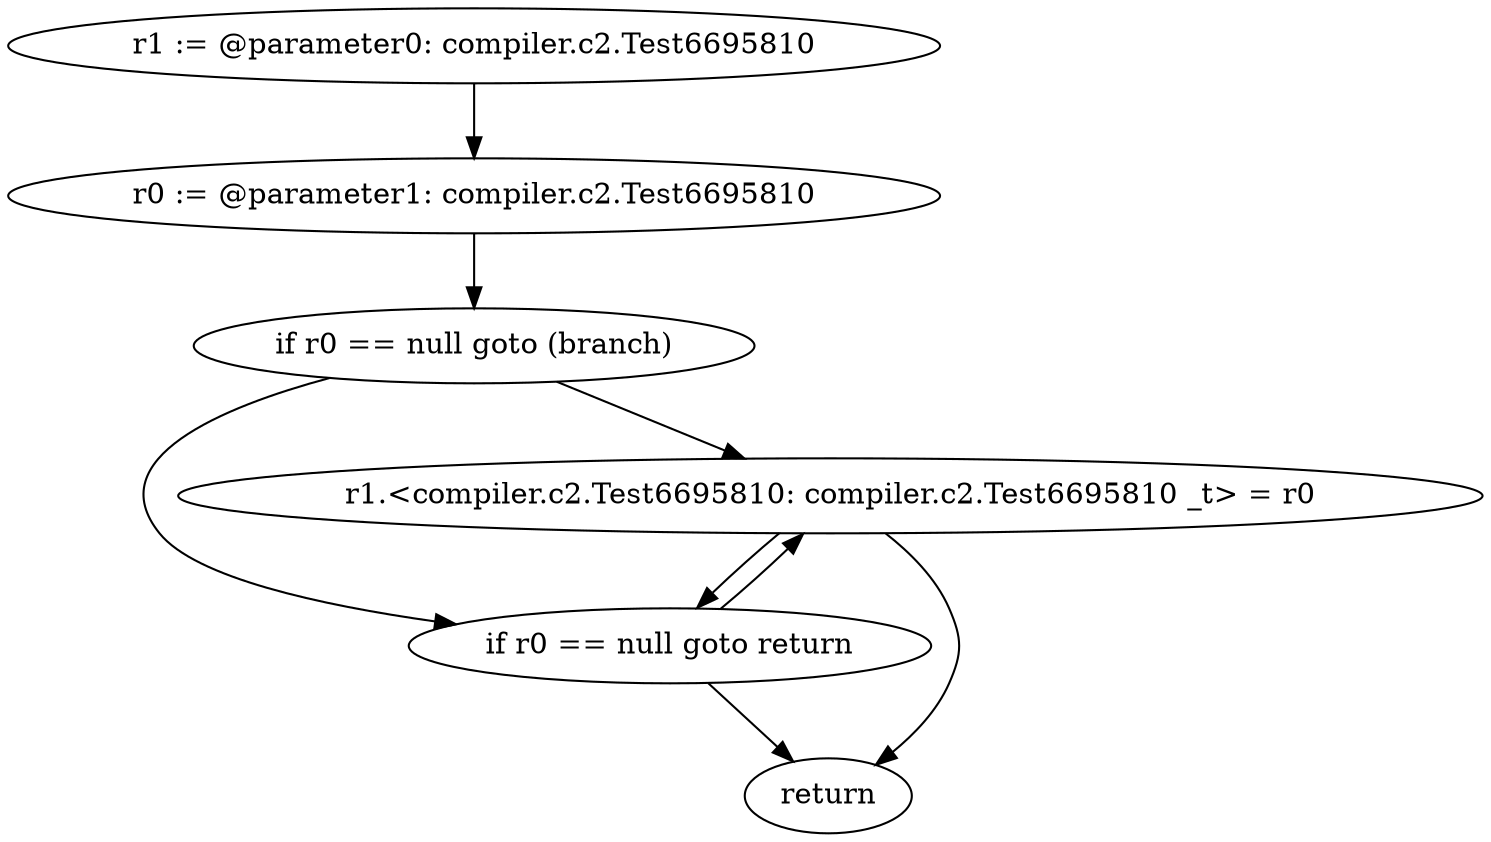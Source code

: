 digraph "unitGraph" {
    "r1 := @parameter0: compiler.c2.Test6695810"
    "r0 := @parameter1: compiler.c2.Test6695810"
    "if r0 == null goto (branch)"
    "r1.<compiler.c2.Test6695810: compiler.c2.Test6695810 _t> = r0"
    "if r0 == null goto return"
    "return"
    "r1 := @parameter0: compiler.c2.Test6695810"->"r0 := @parameter1: compiler.c2.Test6695810";
    "r0 := @parameter1: compiler.c2.Test6695810"->"if r0 == null goto (branch)";
    "if r0 == null goto (branch)"->"r1.<compiler.c2.Test6695810: compiler.c2.Test6695810 _t> = r0";
    "if r0 == null goto (branch)"->"if r0 == null goto return";
    "r1.<compiler.c2.Test6695810: compiler.c2.Test6695810 _t> = r0"->"if r0 == null goto return";
    "if r0 == null goto return"->"r1.<compiler.c2.Test6695810: compiler.c2.Test6695810 _t> = r0";
    "if r0 == null goto return"->"return";
    "r1.<compiler.c2.Test6695810: compiler.c2.Test6695810 _t> = r0"->"return";
}
